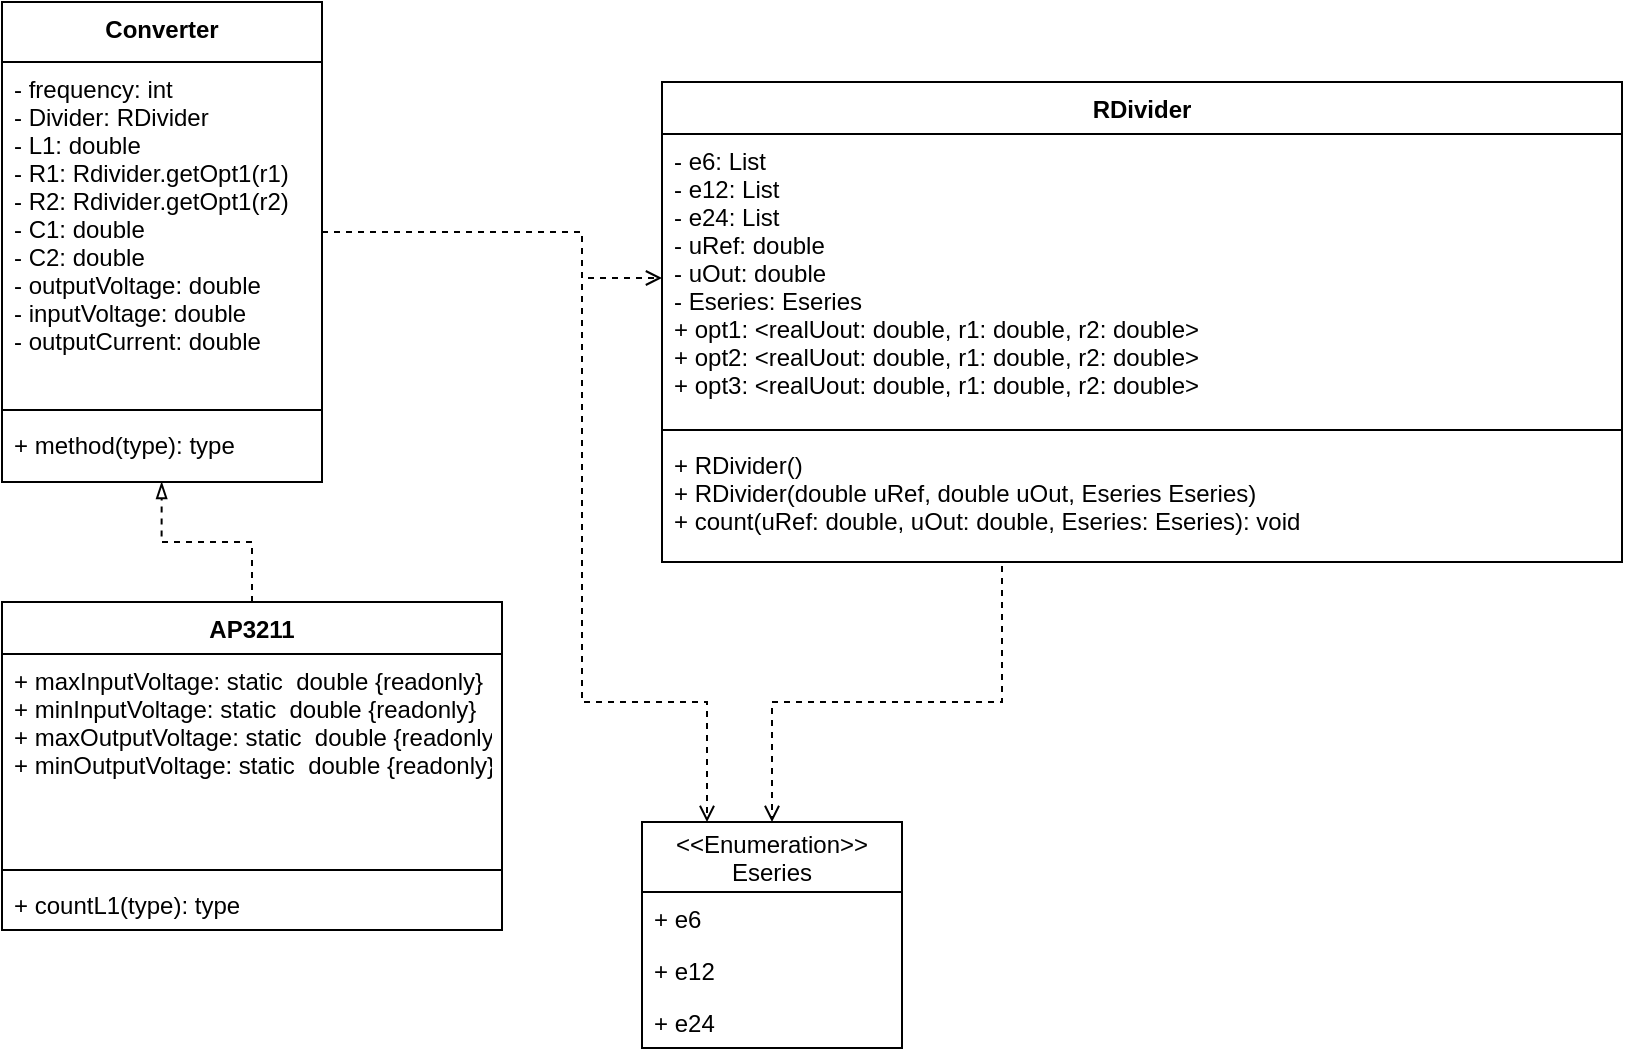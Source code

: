 <mxfile version="13.2.4" type="device"><diagram id="Rq2EDI2w-f9ya9LAWFBt" name="Page-1"><mxGraphModel dx="718" dy="410" grid="1" gridSize="10" guides="1" tooltips="1" connect="1" arrows="1" fold="1" page="1" pageScale="1" pageWidth="827" pageHeight="1169" math="0" shadow="0"><root><mxCell id="0"/><mxCell id="1" parent="0"/><mxCell id="TLT1BmbtuJA6AUD34b-2-19" style="edgeStyle=orthogonalEdgeStyle;rounded=0;orthogonalLoop=1;jettySize=auto;html=1;exitX=0.5;exitY=0;exitDx=0;exitDy=0;entryX=0.499;entryY=1;entryDx=0;entryDy=0;entryPerimeter=0;dashed=1;endArrow=blockThin;endFill=0;" parent="1" source="TLT1BmbtuJA6AUD34b-2-13" target="TLT1BmbtuJA6AUD34b-2-12" edge="1"><mxGeometry relative="1" as="geometry"/></mxCell><mxCell id="TLT1BmbtuJA6AUD34b-2-9" value="Converter" style="swimlane;fontStyle=1;align=center;verticalAlign=top;childLayout=stackLayout;horizontal=1;startSize=30;horizontalStack=0;resizeParent=1;resizeParentMax=0;resizeLast=0;collapsible=1;marginBottom=0;" parent="1" vertex="1"><mxGeometry x="20" y="280" width="160" height="240" as="geometry"><mxRectangle x="310" y="350" width="90" height="26" as="alternateBounds"/></mxGeometry></mxCell><mxCell id="TLT1BmbtuJA6AUD34b-2-10" value="- frequency: int&#10;- Divider: RDivider&#10;- L1: double&#10;- R1: Rdivider.getOpt1(r1)&#10;- R2: Rdivider.getOpt1(r2)&#10;- C1: double&#10;- C2: double&#10;- outputVoltage: double&#10;- inputVoltage: double&#10;- outputCurrent: double" style="text;strokeColor=none;fillColor=none;align=left;verticalAlign=top;spacingLeft=4;spacingRight=4;overflow=hidden;rotatable=0;points=[[0,0.5],[1,0.5]];portConstraint=eastwest;" parent="TLT1BmbtuJA6AUD34b-2-9" vertex="1"><mxGeometry y="30" width="160" height="170" as="geometry"/></mxCell><mxCell id="TLT1BmbtuJA6AUD34b-2-11" value="" style="line;strokeWidth=1;fillColor=none;align=left;verticalAlign=middle;spacingTop=-1;spacingLeft=3;spacingRight=3;rotatable=0;labelPosition=right;points=[];portConstraint=eastwest;" parent="TLT1BmbtuJA6AUD34b-2-9" vertex="1"><mxGeometry y="200" width="160" height="8" as="geometry"/></mxCell><mxCell id="TLT1BmbtuJA6AUD34b-2-12" value="+ method(type): type" style="text;strokeColor=none;fillColor=none;align=left;verticalAlign=top;spacingLeft=4;spacingRight=4;overflow=hidden;rotatable=0;points=[[0,0.5],[1,0.5]];portConstraint=eastwest;" parent="TLT1BmbtuJA6AUD34b-2-9" vertex="1"><mxGeometry y="208" width="160" height="32" as="geometry"/></mxCell><mxCell id="TLT1BmbtuJA6AUD34b-2-13" value="AP3211" style="swimlane;fontStyle=1;align=center;verticalAlign=top;childLayout=stackLayout;horizontal=1;startSize=26;horizontalStack=0;resizeParent=1;resizeParentMax=0;resizeLast=0;collapsible=1;marginBottom=0;" parent="1" vertex="1"><mxGeometry x="20" y="580" width="250" height="164" as="geometry"/></mxCell><mxCell id="TLT1BmbtuJA6AUD34b-2-14" value="+ maxInputVoltage: static  double {readonly}&#10;+ minInputVoltage: static  double {readonly}&#10;+ maxOutputVoltage: static  double {readonly}&#10;+ minOutputVoltage: static  double {readonly}" style="text;strokeColor=none;fillColor=none;align=left;verticalAlign=top;spacingLeft=4;spacingRight=4;overflow=hidden;rotatable=0;points=[[0,0.5],[1,0.5]];portConstraint=eastwest;" parent="TLT1BmbtuJA6AUD34b-2-13" vertex="1"><mxGeometry y="26" width="250" height="104" as="geometry"/></mxCell><mxCell id="TLT1BmbtuJA6AUD34b-2-15" value="" style="line;strokeWidth=1;fillColor=none;align=left;verticalAlign=middle;spacingTop=-1;spacingLeft=3;spacingRight=3;rotatable=0;labelPosition=right;points=[];portConstraint=eastwest;" parent="TLT1BmbtuJA6AUD34b-2-13" vertex="1"><mxGeometry y="130" width="250" height="8" as="geometry"/></mxCell><mxCell id="TLT1BmbtuJA6AUD34b-2-16" value="+ countL1(type): type" style="text;strokeColor=none;fillColor=none;align=left;verticalAlign=top;spacingLeft=4;spacingRight=4;overflow=hidden;rotatable=0;points=[[0,0.5],[1,0.5]];portConstraint=eastwest;" parent="TLT1BmbtuJA6AUD34b-2-13" vertex="1"><mxGeometry y="138" width="250" height="26" as="geometry"/></mxCell><mxCell id="oeNxi6HDLEkozGE5PXMf-6" style="edgeStyle=orthogonalEdgeStyle;rounded=0;orthogonalLoop=1;jettySize=auto;html=1;exitX=0.5;exitY=1;exitDx=0;exitDy=0;entryX=0.5;entryY=0;entryDx=0;entryDy=0;dashed=1;endArrow=open;endFill=0;" parent="1" source="TLT1BmbtuJA6AUD34b-2-20" target="TLT1BmbtuJA6AUD34b-2-28" edge="1"><mxGeometry relative="1" as="geometry"><Array as="points"><mxPoint x="520" y="630"/><mxPoint x="405" y="630"/></Array></mxGeometry></mxCell><mxCell id="oeNxi6HDLEkozGE5PXMf-7" style="edgeStyle=orthogonalEdgeStyle;rounded=0;orthogonalLoop=1;jettySize=auto;html=1;exitX=1;exitY=0.5;exitDx=0;exitDy=0;dashed=1;endArrow=open;endFill=0;entryX=0;entryY=0.5;entryDx=0;entryDy=0;" parent="1" source="TLT1BmbtuJA6AUD34b-2-10" target="TLT1BmbtuJA6AUD34b-2-21" edge="1"><mxGeometry relative="1" as="geometry"><mxPoint x="320" y="395" as="targetPoint"/><Array as="points"><mxPoint x="310" y="395"/><mxPoint x="310" y="418"/></Array></mxGeometry></mxCell><mxCell id="TLT1BmbtuJA6AUD34b-2-28" value="&lt;&lt;Enumeration&gt;&gt;&#10;Eseries" style="swimlane;fontStyle=0;childLayout=stackLayout;horizontal=1;startSize=35;fillColor=none;horizontalStack=0;resizeParent=1;resizeParentMax=0;resizeLast=0;collapsible=1;marginBottom=0;" parent="1" vertex="1"><mxGeometry x="340" y="690" width="130" height="113" as="geometry"/></mxCell><mxCell id="TLT1BmbtuJA6AUD34b-2-29" value="+ e6" style="text;strokeColor=none;fillColor=none;align=left;verticalAlign=top;spacingLeft=4;spacingRight=4;overflow=hidden;rotatable=0;points=[[0,0.5],[1,0.5]];portConstraint=eastwest;" parent="TLT1BmbtuJA6AUD34b-2-28" vertex="1"><mxGeometry y="35" width="130" height="26" as="geometry"/></mxCell><mxCell id="TLT1BmbtuJA6AUD34b-2-30" value="+ e12" style="text;strokeColor=none;fillColor=none;align=left;verticalAlign=top;spacingLeft=4;spacingRight=4;overflow=hidden;rotatable=0;points=[[0,0.5],[1,0.5]];portConstraint=eastwest;" parent="TLT1BmbtuJA6AUD34b-2-28" vertex="1"><mxGeometry y="61" width="130" height="26" as="geometry"/></mxCell><mxCell id="TLT1BmbtuJA6AUD34b-2-31" value="+ e24" style="text;strokeColor=none;fillColor=none;align=left;verticalAlign=top;spacingLeft=4;spacingRight=4;overflow=hidden;rotatable=0;points=[[0,0.5],[1,0.5]];portConstraint=eastwest;" parent="TLT1BmbtuJA6AUD34b-2-28" vertex="1"><mxGeometry y="87" width="130" height="26" as="geometry"/></mxCell><mxCell id="75qw4noY9dMoYNIR5ynD-2" style="edgeStyle=orthogonalEdgeStyle;rounded=0;orthogonalLoop=1;jettySize=auto;html=1;exitX=1;exitY=0.5;exitDx=0;exitDy=0;entryX=0.25;entryY=0;entryDx=0;entryDy=0;dashed=1;endArrow=open;endFill=0;" edge="1" parent="1" source="TLT1BmbtuJA6AUD34b-2-10" target="TLT1BmbtuJA6AUD34b-2-28"><mxGeometry relative="1" as="geometry"><Array as="points"><mxPoint x="310" y="395"/><mxPoint x="310" y="630"/><mxPoint x="373" y="630"/></Array></mxGeometry></mxCell><mxCell id="TLT1BmbtuJA6AUD34b-2-20" value="RDivider" style="swimlane;fontStyle=1;align=center;verticalAlign=top;childLayout=stackLayout;horizontal=1;startSize=26;horizontalStack=0;resizeParent=1;resizeParentMax=0;resizeLast=0;collapsible=1;marginBottom=0;" parent="1" vertex="1"><mxGeometry x="350" y="320" width="480" height="240" as="geometry"/></mxCell><mxCell id="TLT1BmbtuJA6AUD34b-2-21" value="- e6: List&#10;- e12: List&#10;- e24: List&#10;- uRef: double&#10;- uOut: double&#10;- Eseries: Eseries&#10;+ opt1: &lt;realUout: double, r1: double, r2: double&gt;&#10;+ opt2: &lt;realUout: double, r1: double, r2: double&gt;&#10;+ opt3: &lt;realUout: double, r1: double, r2: double&gt;" style="text;strokeColor=none;fillColor=none;align=left;verticalAlign=top;spacingLeft=4;spacingRight=4;overflow=hidden;rotatable=0;points=[[0,0.5],[1,0.5]];portConstraint=eastwest;" parent="TLT1BmbtuJA6AUD34b-2-20" vertex="1"><mxGeometry y="26" width="480" height="144" as="geometry"/></mxCell><mxCell id="TLT1BmbtuJA6AUD34b-2-22" value="" style="line;strokeWidth=1;fillColor=none;align=left;verticalAlign=middle;spacingTop=-1;spacingLeft=3;spacingRight=3;rotatable=0;labelPosition=right;points=[];portConstraint=eastwest;" parent="TLT1BmbtuJA6AUD34b-2-20" vertex="1"><mxGeometry y="170" width="480" height="8" as="geometry"/></mxCell><mxCell id="TLT1BmbtuJA6AUD34b-2-23" value="+ RDivider()&#10;+ RDivider(double uRef, double uOut, Eseries Eseries)&#10;+ count(uRef: double, uOut: double, Eseries: Eseries): void" style="text;strokeColor=none;fillColor=none;align=left;verticalAlign=top;spacingLeft=4;spacingRight=4;overflow=hidden;rotatable=0;points=[[0,0.5],[1,0.5]];portConstraint=eastwest;" parent="TLT1BmbtuJA6AUD34b-2-20" vertex="1"><mxGeometry y="178" width="480" height="62" as="geometry"/></mxCell></root></mxGraphModel></diagram></mxfile>